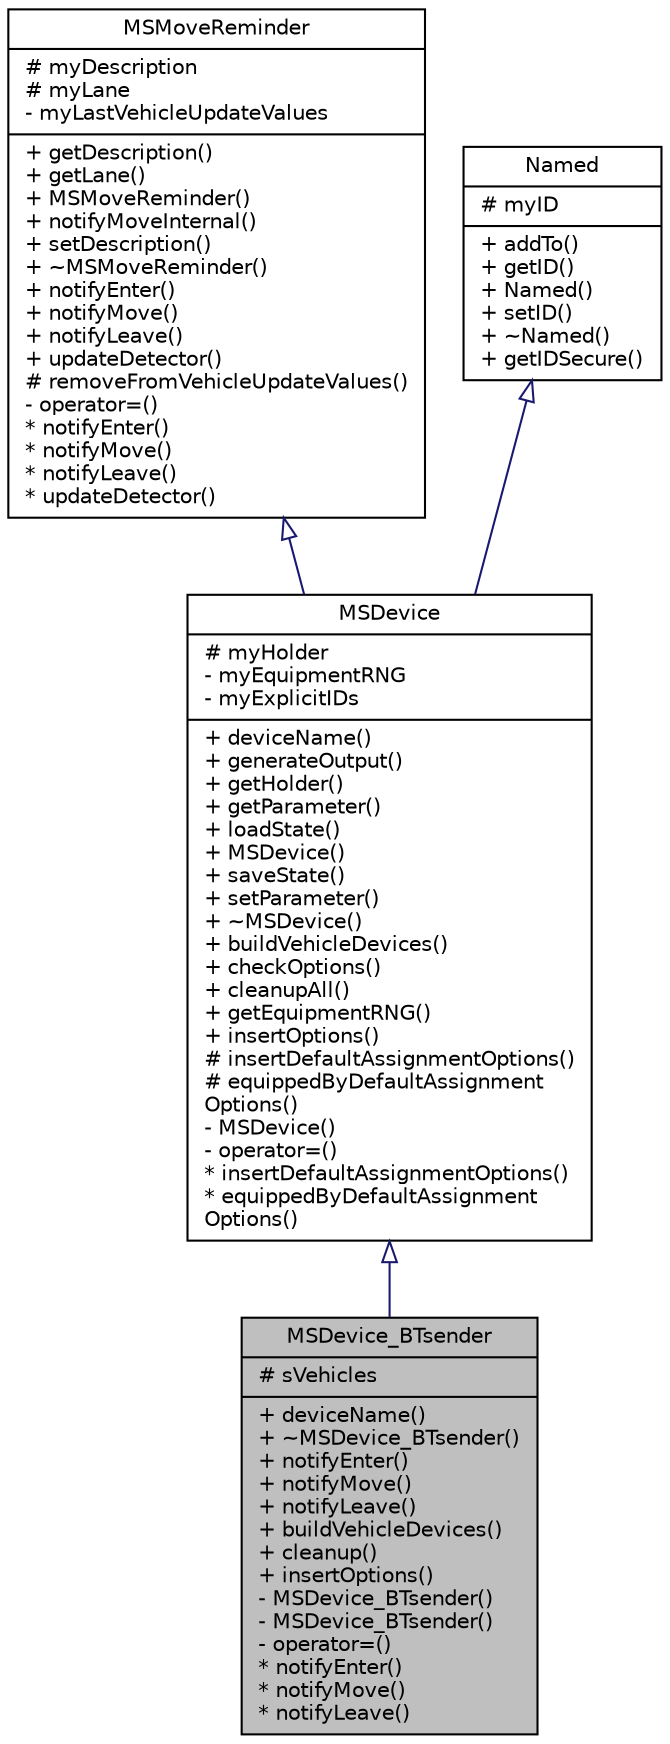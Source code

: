 digraph "MSDevice_BTsender"
{
  edge [fontname="Helvetica",fontsize="10",labelfontname="Helvetica",labelfontsize="10"];
  node [fontname="Helvetica",fontsize="10",shape=record];
  Node0 [label="{MSDevice_BTsender\n|# sVehicles\l|+ deviceName()\l+ ~MSDevice_BTsender()\l+ notifyEnter()\l+ notifyMove()\l+ notifyLeave()\l+ buildVehicleDevices()\l+ cleanup()\l+ insertOptions()\l- MSDevice_BTsender()\l- MSDevice_BTsender()\l- operator=()\l* notifyEnter()\l* notifyMove()\l* notifyLeave()\l}",height=0.2,width=0.4,color="black", fillcolor="grey75", style="filled", fontcolor="black"];
  Node1 -> Node0 [dir="back",color="midnightblue",fontsize="10",style="solid",arrowtail="onormal",fontname="Helvetica"];
  Node1 [label="{MSDevice\n|# myHolder\l- myEquipmentRNG\l- myExplicitIDs\l|+ deviceName()\l+ generateOutput()\l+ getHolder()\l+ getParameter()\l+ loadState()\l+ MSDevice()\l+ saveState()\l+ setParameter()\l+ ~MSDevice()\l+ buildVehicleDevices()\l+ checkOptions()\l+ cleanupAll()\l+ getEquipmentRNG()\l+ insertOptions()\l# insertDefaultAssignmentOptions()\l# equippedByDefaultAssignment\lOptions()\l- MSDevice()\l- operator=()\l* insertDefaultAssignmentOptions()\l* equippedByDefaultAssignment\lOptions()\l}",height=0.2,width=0.4,color="black", fillcolor="white", style="filled",URL="$d1/d46/class_m_s_device.html",tooltip="Abstract in-vehicle device. "];
  Node2 -> Node1 [dir="back",color="midnightblue",fontsize="10",style="solid",arrowtail="onormal",fontname="Helvetica"];
  Node2 [label="{MSMoveReminder\n|# myDescription\l# myLane\l- myLastVehicleUpdateValues\l|+ getDescription()\l+ getLane()\l+ MSMoveReminder()\l+ notifyMoveInternal()\l+ setDescription()\l+ ~MSMoveReminder()\l+ notifyEnter()\l+ notifyMove()\l+ notifyLeave()\l+ updateDetector()\l# removeFromVehicleUpdateValues()\l- operator=()\l* notifyEnter()\l* notifyMove()\l* notifyLeave()\l* updateDetector()\l}",height=0.2,width=0.4,color="black", fillcolor="white", style="filled",URL="$d2/da5/class_m_s_move_reminder.html",tooltip="Something on a lane to be noticed about vehicle movement. "];
  Node3 -> Node1 [dir="back",color="midnightblue",fontsize="10",style="solid",arrowtail="onormal",fontname="Helvetica"];
  Node3 [label="{Named\n|# myID\l|+ addTo()\l+ getID()\l+ Named()\l+ setID()\l+ ~Named()\l+ getIDSecure()\l}",height=0.2,width=0.4,color="black", fillcolor="white", style="filled",URL="$d5/dbf/class_named.html",tooltip="Base class for objects which have an id. "];
}
